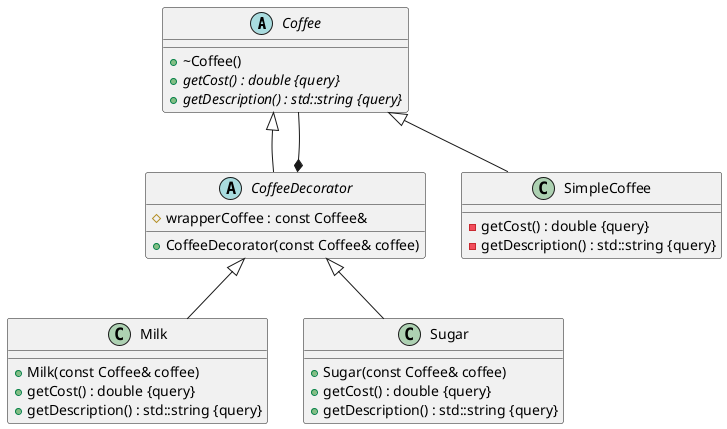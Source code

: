@startuml





/' Objects '/

abstract class Coffee {
	+~Coffee()
	+{abstract} getCost() : double {query}
	+{abstract} getDescription() : std::string {query}
}


abstract class CoffeeDecorator {
	+CoffeeDecorator(const Coffee& coffee)
	#wrapperCoffee : const Coffee&
}


class Milk {
	+Milk(const Coffee& coffee)
	+getCost() : double {query}
	+getDescription() : std::string {query}
}


class SimpleCoffee {
	-getCost() : double {query}
	-getDescription() : std::string {query}
}


class Sugar {
	+Sugar(const Coffee& coffee)
	+getCost() : double {query}
	+getDescription() : std::string {query}
}





/' Inheritance relationships '/

Coffee <|-- CoffeeDecorator


Coffee <|-- SimpleCoffee


CoffeeDecorator <|-- Milk


CoffeeDecorator <|-- Sugar





/' Aggregation relationships '/

CoffeeDecorator *-- Coffee






/' Nested objects '/



@enduml
